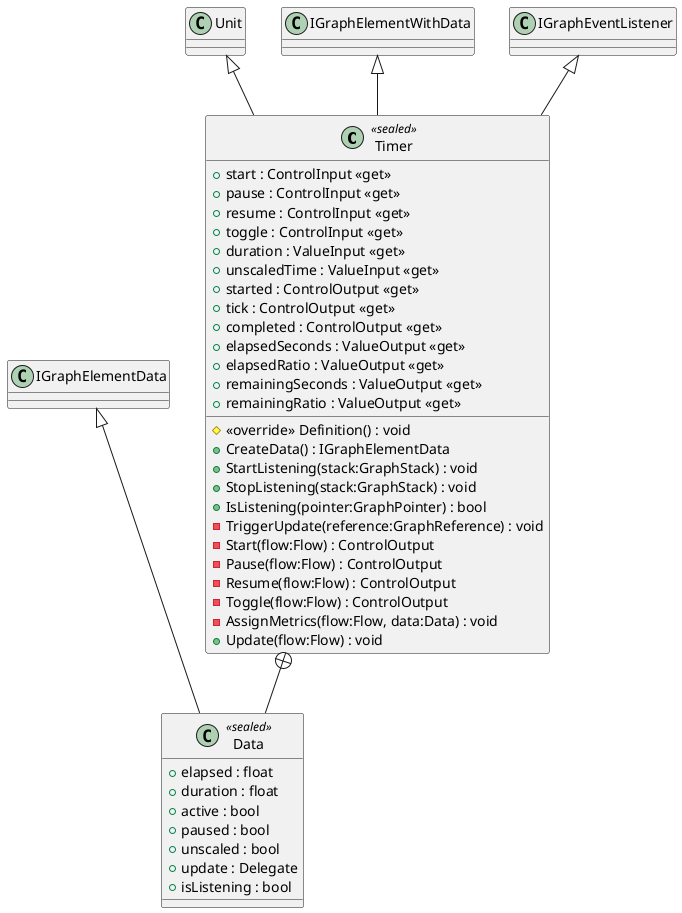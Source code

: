 @startuml
class Timer <<sealed>> {
    + start : ControlInput <<get>>
    + pause : ControlInput <<get>>
    + resume : ControlInput <<get>>
    + toggle : ControlInput <<get>>
    + duration : ValueInput <<get>>
    + unscaledTime : ValueInput <<get>>
    + started : ControlOutput <<get>>
    + tick : ControlOutput <<get>>
    + completed : ControlOutput <<get>>
    + elapsedSeconds : ValueOutput <<get>>
    + elapsedRatio : ValueOutput <<get>>
    + remainingSeconds : ValueOutput <<get>>
    + remainingRatio : ValueOutput <<get>>
    # <<override>> Definition() : void
    + CreateData() : IGraphElementData
    + StartListening(stack:GraphStack) : void
    + StopListening(stack:GraphStack) : void
    + IsListening(pointer:GraphPointer) : bool
    - TriggerUpdate(reference:GraphReference) : void
    - Start(flow:Flow) : ControlOutput
    - Pause(flow:Flow) : ControlOutput
    - Resume(flow:Flow) : ControlOutput
    - Toggle(flow:Flow) : ControlOutput
    - AssignMetrics(flow:Flow, data:Data) : void
    + Update(flow:Flow) : void
}
class Data <<sealed>> {
    + elapsed : float
    + duration : float
    + active : bool
    + paused : bool
    + unscaled : bool
    + update : Delegate
    + isListening : bool
}
Unit <|-- Timer
IGraphElementWithData <|-- Timer
IGraphEventListener <|-- Timer
Timer +-- Data
IGraphElementData <|-- Data
@enduml
